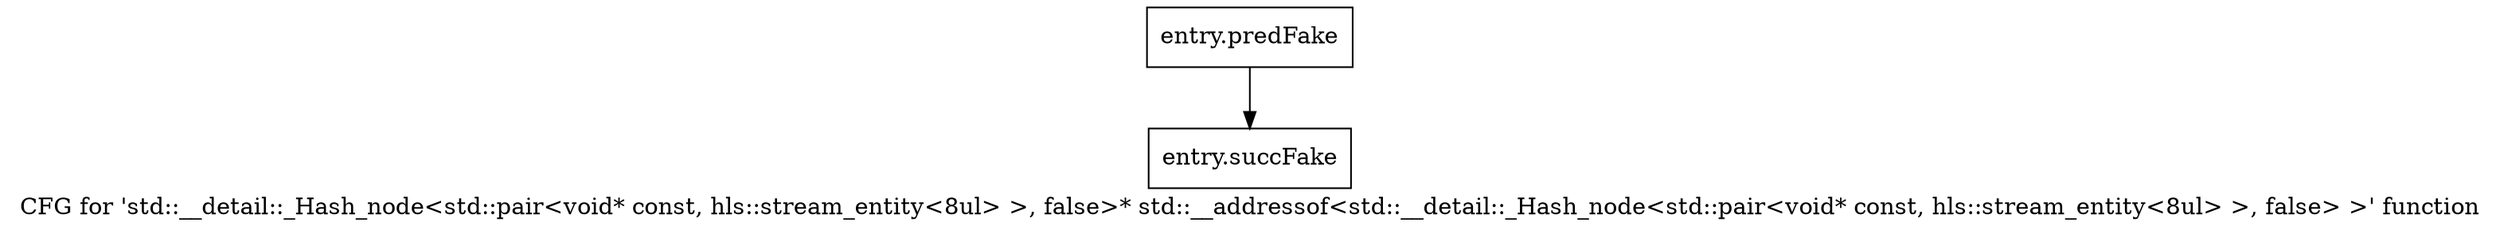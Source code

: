 digraph "CFG for 'std::__detail::_Hash_node\<std::pair\<void* const, hls::stream_entity\<8ul\> \>, false\>* std::__addressof\<std::__detail::_Hash_node\<std::pair\<void* const, hls::stream_entity\<8ul\> \>, false\> \>' function" {
	label="CFG for 'std::__detail::_Hash_node\<std::pair\<void* const, hls::stream_entity\<8ul\> \>, false\>* std::__addressof\<std::__detail::_Hash_node\<std::pair\<void* const, hls::stream_entity\<8ul\> \>, false\> \>' function";

	Node0x5866a10 [shape=record,filename="",linenumber="",label="{entry.predFake}"];
	Node0x5866a10 -> Node0x58e03d0[ callList="" memoryops="" filename="/tools/Xilinx/Vitis_HLS/2023.1/tps/lnx64/gcc-8.3.0/lib/gcc/x86_64-pc-linux-gnu/8.3.0/../../../../include/c++/8.3.0/bits/move.h" execusionnum="0"];
	Node0x58e03d0 [shape=record,filename="/tools/Xilinx/Vitis_HLS/2023.1/tps/lnx64/gcc-8.3.0/lib/gcc/x86_64-pc-linux-gnu/8.3.0/../../../../include/c++/8.3.0/bits/move.h",linenumber="48",label="{entry.succFake}"];
}
